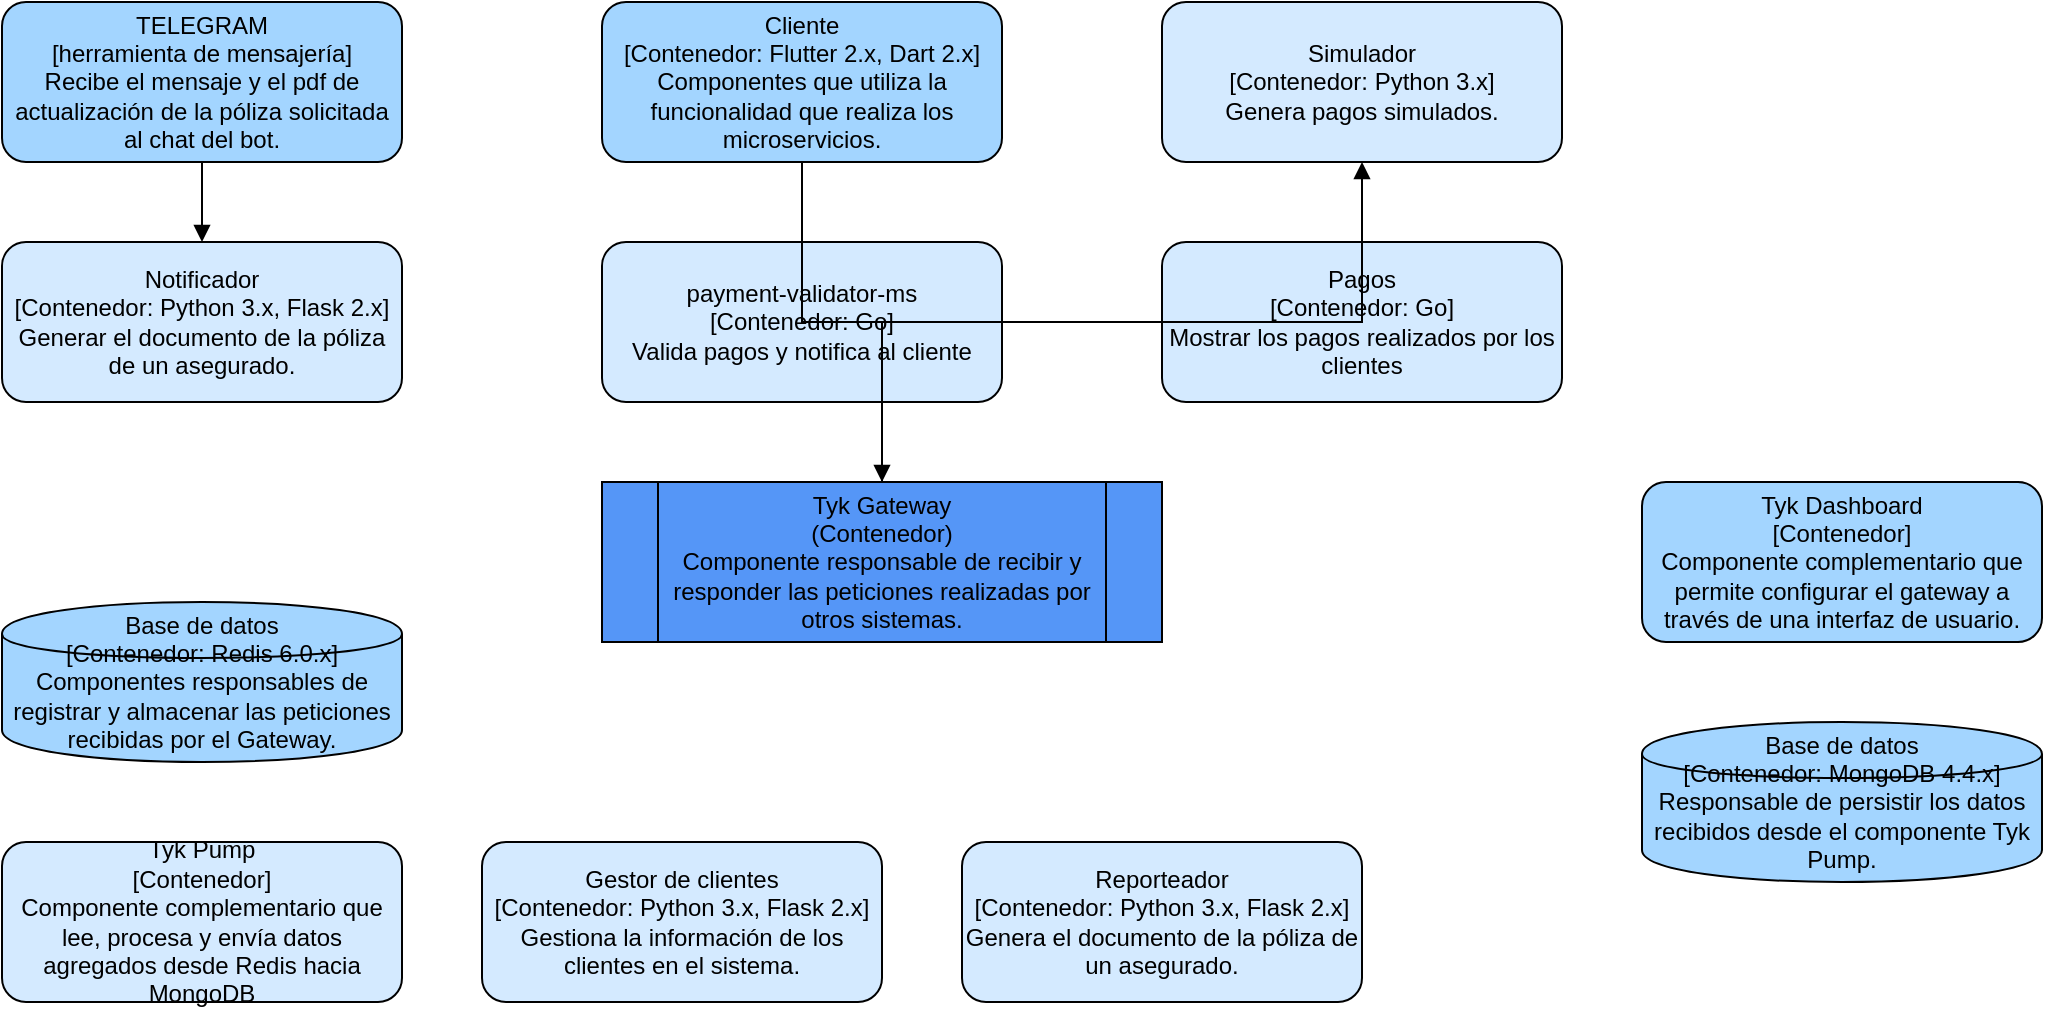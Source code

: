 <?xml version="1.0" encoding="UTF-8"?>
<mxfile>
  <diagram name="Diagrama Microservicios" id="1">
    <mxGraphModel dx="1468" dy="914" grid="1" gridSize="10" guides="1" tooltips="1" connect="1" arrows="1" fold="1" page="1" pageScale="1" pageWidth="827" pageHeight="1169">
      <root>
        <mxCell id="0"/>
        <mxCell id="1" parent="0"/>

        <!-- Tyk Gateway -->
        <mxCell id="gateway" value="Tyk Gateway&#xa;(Contenedor)&#xa;Componente responsable de recibir y responder las peticiones realizadas por otros sistemas." style="shape=process;whiteSpace=wrap;html=1;fillColor=#5596f7;fontSize=12;" vertex="1" parent="1">
          <mxGeometry x="360" y="300" width="280" height="80" as="geometry"/>
        </mxCell>

        <!-- Cliente -->
        <mxCell id="cliente" value="Cliente&#xa;[Contenedor: Flutter 2.x, Dart 2.x]&#xa;Componentes que utiliza la funcionalidad que realiza los microservicios." style="shape=rectangle;whiteSpace=wrap;html=1;rounded=1;fillColor=#a3d5ff;fontSize=12;" vertex="1" parent="1">
          <mxGeometry x="360" y="60" width="200" height="80" as="geometry"/>
        </mxCell>

        <!-- Telegram -->
        <mxCell id="telegram" value="TELEGRAM&#xa;[herramienta de mensajería]&#xa;Recibe el mensaje y el pdf de actualización de la póliza solicitada al chat del bot." style="shape=rectangle;whiteSpace=wrap;html=1;rounded=1;fillColor=#a3d5ff;fontSize=12;" vertex="1" parent="1">
          <mxGeometry x="60" y="60" width="200" height="80" as="geometry"/>
        </mxCell>

        <!-- Simulador -->
        <mxCell id="simulador" value="Simulador&#xa;[Contenedor: Python 3.x]&#xa;Genera pagos simulados." style="shape=rectangle;whiteSpace=wrap;html=1;rounded=1;fillColor=#d4eaff;fontSize=12;" vertex="1" parent="1">
          <mxGeometry x="640" y="60" width="200" height="80" as="geometry"/>
        </mxCell>

        <!-- Notificador -->
        <mxCell id="notificador" value="Notificador&#xa;[Contenedor: Python 3.x, Flask 2.x]&#xa;Generar el documento de la póliza de un asegurado." style="shape=rectangle;whiteSpace=wrap;html=1;rounded=1;fillColor=#d4eaff;fontSize=12;" vertex="1" parent="1">
          <mxGeometry x="60" y="180" width="200" height="80" as="geometry"/>
        </mxCell>

        <!-- Pagos -->
        <mxCell id="pagos" value="Pagos&#xa;[Contenedor: Go]&#xa;Mostrar los pagos realizados por los clientes" style="shape=rectangle;whiteSpace=wrap;html=1;rounded=1;fillColor=#d4eaff;fontSize=12;" vertex="1" parent="1">
          <mxGeometry x="640" y="180" width="200" height="80" as="geometry"/>
        </mxCell>

        <!-- Validador de pagos -->
        <mxCell id="validator" value="payment-validator-ms&#xa;[Contenedor: Go]&#xa;Valida pagos y notifica al cliente" style="shape=rectangle;whiteSpace=wrap;html=1;rounded=1;fillColor=#d4eaff;fontSize=12;" vertex="1" parent="1">
          <mxGeometry x="360" y="180" width="200" height="80" as="geometry"/>
        </mxCell>

        <!-- Base Redis -->
        <mxCell id="redis" value="Base de datos&#xa;[Contenedor: Redis 6.0.x]&#xa;Componentes responsables de registrar y almacenar las peticiones recibidas por el Gateway." style="shape=cylinder;whiteSpace=wrap;html=1;fillColor=#a3d5ff;fontSize=12;" vertex="1" parent="1">
          <mxGeometry x="60" y="360" width="200" height="80" as="geometry"/>
        </mxCell>

        <!-- Tyk Pump -->
        <mxCell id="pump" value="Tyk Pump&#xa;[Contenedor]&#xa;Componente complementario que lee, procesa y envía datos agregados desde Redis hacia MongoDB" style="shape=rectangle;whiteSpace=wrap;html=1;rounded=1;fillColor=#d4eaff;fontSize=12;" vertex="1" parent="1">
          <mxGeometry x="60" y="480" width="200" height="80" as="geometry"/>
        </mxCell>

        <!-- Gestor de clientes -->
        <mxCell id="gestor" value="Gestor de clientes&#xa;[Contenedor: Python 3.x, Flask 2.x]&#xa;Gestiona la información de los clientes en el sistema." style="shape=rectangle;whiteSpace=wrap;html=1;rounded=1;fillColor=#d4eaff;fontSize=12;" vertex="1" parent="1">
          <mxGeometry x="300" y="480" width="200" height="80" as="geometry"/>
        </mxCell>

        <!-- Reporteador -->
        <mxCell id="reporteador" value="Reporteador&#xa;[Contenedor: Python 3.x, Flask 2.x]&#xa;Genera el documento de la póliza de un asegurado." style="shape=rectangle;whiteSpace=wrap;html=1;rounded=1;fillColor=#d4eaff;fontSize=12;" vertex="1" parent="1">
          <mxGeometry x="540" y="480" width="200" height="80" as="geometry"/>
        </mxCell>

        <!-- Tyk Dashboard -->
        <mxCell id="dashboard" value="Tyk Dashboard&#xa;[Contenedor]&#xa;Componente complementario que permite configurar el gateway a través de una interfaz de usuario." style="shape=rectangle;whiteSpace=wrap;html=1;rounded=1;fillColor=#a3d5ff;fontSize=12;" vertex="1" parent="1">
          <mxGeometry x="880" y="300" width="200" height="80" as="geometry"/>
        </mxCell>

        <!-- MongoDB -->
        <mxCell id="mongo" value="Base de datos&#xa;[Contenedor: MongoDB 4.4.x]&#xa;Responsable de persistir los datos recibidos desde el componente Tyk Pump." style="shape=cylinder;whiteSpace=wrap;html=1;fillColor=#a3d5ff;fontSize=12;" vertex="1" parent="1">
          <mxGeometry x="880" y="420" width="200" height="80" as="geometry"/>
        </mxCell>

        <!-- Líneas (ejemplo 2 conexiones, puedes agregar más según necesidad) -->
        <mxCell id="line1" style="edgeStyle=orthogonalEdgeStyle;rounded=0;html=1;endArrow=block;" edge="1" parent="1" source="cliente" target="gateway">
          <mxGeometry relative="1" as="geometry"/>
        </mxCell>

        <mxCell id="line2" style="edgeStyle=orthogonalEdgeStyle;rounded=0;html=1;endArrow=block;" edge="1" parent="1" source="telegram" target="notificador">
          <mxGeometry relative="1" as="geometry"/>
        </mxCell>

        <mxCell id="line3" style="edgeStyle=orthogonalEdgeStyle;rounded=0;html=1;endArrow=block;" edge="1" parent="1" source="gateway" target="simulador">
          <mxGeometry relative="1" as="geometry"/>
        </mxCell>

      </root>
    </mxGraphModel>
  </diagram>
</mxfile>
